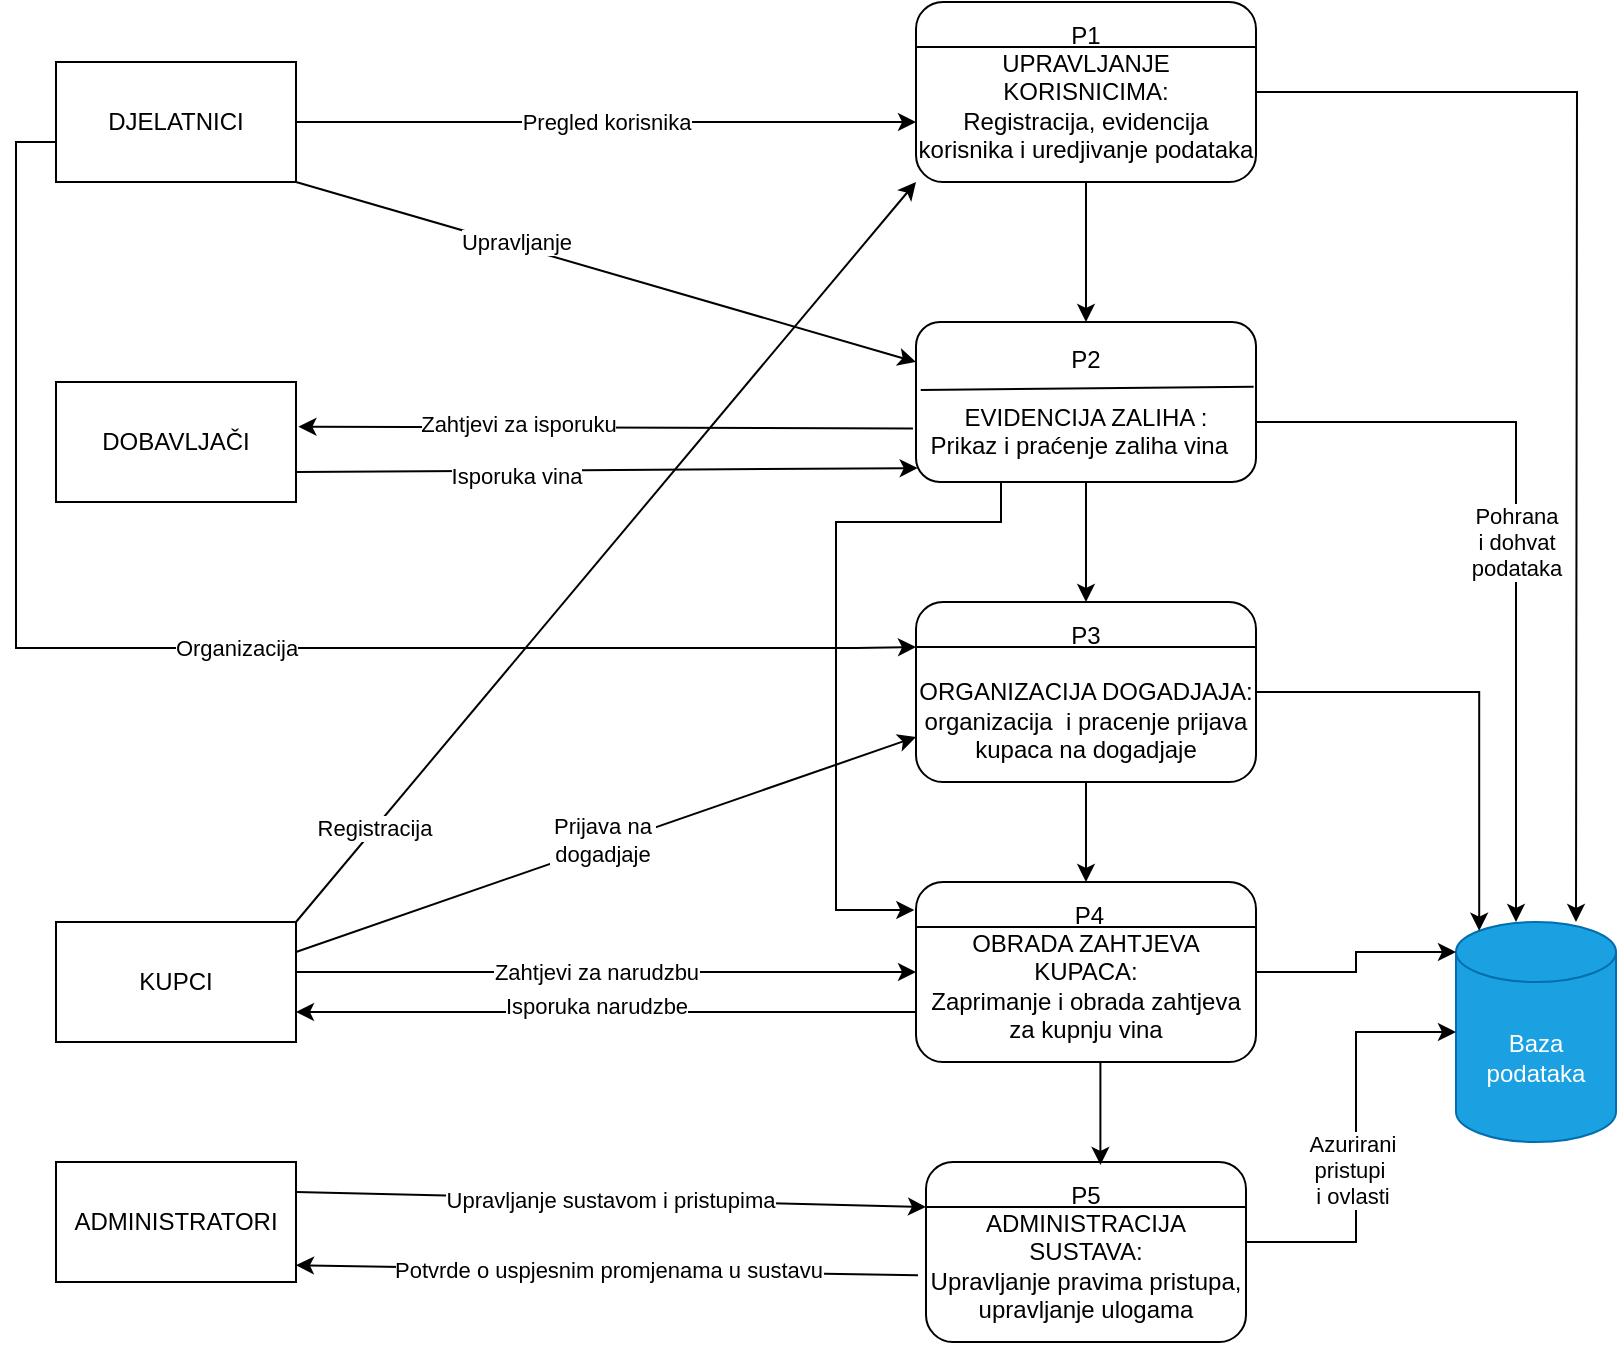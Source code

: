 <mxfile version="27.1.4">
  <diagram name="Page-2" id="rOO9O7J9hSaqb0xkYFkz">
    <mxGraphModel dx="1042" dy="527" grid="1" gridSize="10" guides="1" tooltips="1" connect="1" arrows="1" fold="1" page="1" pageScale="1" pageWidth="827" pageHeight="1169" math="0" shadow="0">
      <root>
        <mxCell id="0" />
        <mxCell id="1" parent="0" />
        <mxCell id="AYb-isKz4nac1UMFXbAt-7" value="Baza podataka" style="shape=cylinder3;whiteSpace=wrap;html=1;boundedLbl=1;backgroundOutline=1;size=15;fillColor=#1ba1e2;fontColor=#ffffff;strokeColor=#006EAF;" parent="1" vertex="1">
          <mxGeometry x="740" y="500" width="80" height="110" as="geometry" />
        </mxCell>
        <mxCell id="AYb-isKz4nac1UMFXbAt-10" value="P5&lt;div&gt;ADMINISTRACIJA SUSTAVA:&lt;/div&gt;&lt;div&gt;Upravljanje pravima pristupa, upravljanje ulogama&lt;/div&gt;" style="rounded=1;whiteSpace=wrap;html=1;" parent="1" vertex="1">
          <mxGeometry x="475" y="620" width="160" height="90" as="geometry" />
        </mxCell>
        <mxCell id="kQvsUAxqQk1yLXYZwZs7-1" style="edgeStyle=orthogonalEdgeStyle;rounded=0;orthogonalLoop=1;jettySize=auto;html=1;exitX=0;exitY=0.75;exitDx=0;exitDy=0;entryX=1;entryY=0.75;entryDx=0;entryDy=0;" parent="1" source="AYb-isKz4nac1UMFXbAt-11" target="AYb-isKz4nac1UMFXbAt-18" edge="1">
          <mxGeometry relative="1" as="geometry">
            <Array as="points">
              <mxPoint x="470" y="545" />
            </Array>
          </mxGeometry>
        </mxCell>
        <mxCell id="kQvsUAxqQk1yLXYZwZs7-2" value="Isporuka narudzbe" style="edgeLabel;html=1;align=center;verticalAlign=middle;resizable=0;points=[];" parent="kQvsUAxqQk1yLXYZwZs7-1" vertex="1" connectable="0">
          <mxGeometry x="0.322" y="-3" relative="1" as="geometry">
            <mxPoint x="44" as="offset" />
          </mxGeometry>
        </mxCell>
        <mxCell id="AYb-isKz4nac1UMFXbAt-11" value="&lt;div&gt;&amp;nbsp;P4&lt;/div&gt;&lt;div&gt;OBRADA ZAHTJEVA KUPACA:&lt;/div&gt;&lt;div&gt;Zaprimanje i obrada zahtjeva za kupnju vina&lt;/div&gt;" style="rounded=1;whiteSpace=wrap;html=1;" parent="1" vertex="1">
          <mxGeometry x="470" y="480" width="170" height="90" as="geometry" />
        </mxCell>
        <mxCell id="1DAzo3YN7i9run7a1Zh_-13" value="Pohrana&lt;div&gt;&amp;nbsp;i&amp;nbsp;&lt;span style=&quot;background-color: light-dark(#ffffff, var(--ge-dark-color, #121212)); color: light-dark(rgb(0, 0, 0), rgb(255, 255, 255));&quot;&gt;dohvat&amp;nbsp;&lt;/span&gt;&lt;div&gt;&lt;div&gt;podataka&lt;/div&gt;&lt;/div&gt;&lt;/div&gt;" style="edgeStyle=orthogonalEdgeStyle;rounded=0;orthogonalLoop=1;jettySize=auto;html=1;" parent="1" source="AYb-isKz4nac1UMFXbAt-12" target="AYb-isKz4nac1UMFXbAt-7" edge="1">
          <mxGeometry relative="1" as="geometry">
            <Array as="points">
              <mxPoint x="770" y="250" />
            </Array>
          </mxGeometry>
        </mxCell>
        <mxCell id="2_iROTSa1lZSY-p-BGl--7" style="edgeStyle=orthogonalEdgeStyle;rounded=0;orthogonalLoop=1;jettySize=auto;html=1;exitX=0.5;exitY=1;exitDx=0;exitDy=0;entryX=0.5;entryY=0;entryDx=0;entryDy=0;" parent="1" source="AYb-isKz4nac1UMFXbAt-12" target="2_iROTSa1lZSY-p-BGl--2" edge="1">
          <mxGeometry relative="1" as="geometry" />
        </mxCell>
        <mxCell id="AYb-isKz4nac1UMFXbAt-12" value="P2&lt;div&gt;&lt;br&gt;&lt;/div&gt;&lt;div&gt;EVIDENCIJA ZALIHA :&lt;/div&gt;&lt;div&gt;Prikaz i praćenje zaliha vina&amp;nbsp;&amp;nbsp;&lt;/div&gt;" style="rounded=1;whiteSpace=wrap;html=1;" parent="1" vertex="1">
          <mxGeometry x="470" y="200" width="170" height="80" as="geometry" />
        </mxCell>
        <mxCell id="AYb-isKz4nac1UMFXbAt-15" style="edgeStyle=orthogonalEdgeStyle;rounded=0;orthogonalLoop=1;jettySize=auto;html=1;exitX=0.5;exitY=1;exitDx=0;exitDy=0;" parent="1" source="AYb-isKz4nac1UMFXbAt-11" target="AYb-isKz4nac1UMFXbAt-11" edge="1">
          <mxGeometry relative="1" as="geometry" />
        </mxCell>
        <mxCell id="AYb-isKz4nac1UMFXbAt-16" value="DOBAVLJAČI" style="rounded=0;whiteSpace=wrap;html=1;" parent="1" vertex="1">
          <mxGeometry x="40" y="230" width="120" height="60" as="geometry" />
        </mxCell>
        <mxCell id="AYb-isKz4nac1UMFXbAt-17" value="ADMINISTRATORI" style="rounded=0;whiteSpace=wrap;html=1;" parent="1" vertex="1">
          <mxGeometry x="40" y="620" width="120" height="60" as="geometry" />
        </mxCell>
        <mxCell id="X2EJvij0L6XoEy5MmabA-5" value="Zahtjevi za narudzbu" style="edgeStyle=orthogonalEdgeStyle;rounded=0;orthogonalLoop=1;jettySize=auto;html=1;entryX=0;entryY=0.5;entryDx=0;entryDy=0;" parent="1" source="AYb-isKz4nac1UMFXbAt-18" target="AYb-isKz4nac1UMFXbAt-11" edge="1">
          <mxGeometry x="-0.032" relative="1" as="geometry">
            <mxPoint x="470" y="440" as="targetPoint" />
            <Array as="points">
              <mxPoint x="150" y="525" />
            </Array>
            <mxPoint as="offset" />
          </mxGeometry>
        </mxCell>
        <mxCell id="AYb-isKz4nac1UMFXbAt-18" value="KUPCI" style="rounded=0;whiteSpace=wrap;html=1;" parent="1" vertex="1">
          <mxGeometry x="40" y="500" width="120" height="60" as="geometry" />
        </mxCell>
        <mxCell id="sZ5t43tfDt6ROwvAIZj8-11" value="Organizacija" style="edgeStyle=orthogonalEdgeStyle;rounded=0;orthogonalLoop=1;jettySize=auto;html=1;entryX=0;entryY=0.25;entryDx=0;entryDy=0;exitX=0;exitY=0.75;exitDx=0;exitDy=0;" parent="1" source="AYb-isKz4nac1UMFXbAt-19" target="2_iROTSa1lZSY-p-BGl--2" edge="1">
          <mxGeometry x="0.066" y="1" relative="1" as="geometry">
            <Array as="points">
              <mxPoint x="40" y="110" />
              <mxPoint x="20" y="110" />
              <mxPoint x="20" y="363" />
              <mxPoint x="440" y="363" />
            </Array>
            <mxPoint x="470" y="220" as="targetPoint" />
            <mxPoint y="1" as="offset" />
          </mxGeometry>
        </mxCell>
        <mxCell id="AYb-isKz4nac1UMFXbAt-19" value="DJELATNICI" style="rounded=0;whiteSpace=wrap;html=1;" parent="1" vertex="1">
          <mxGeometry x="40" y="70" width="120" height="60" as="geometry" />
        </mxCell>
        <mxCell id="1DAzo3YN7i9run7a1Zh_-17" value="" style="edgeStyle=orthogonalEdgeStyle;rounded=0;orthogonalLoop=1;jettySize=auto;html=1;" parent="1" source="AYb-isKz4nac1UMFXbAt-21" target="AYb-isKz4nac1UMFXbAt-12" edge="1">
          <mxGeometry relative="1" as="geometry" />
        </mxCell>
        <mxCell id="2_iROTSa1lZSY-p-BGl--8" style="edgeStyle=orthogonalEdgeStyle;rounded=0;orthogonalLoop=1;jettySize=auto;html=1;exitX=1;exitY=0.5;exitDx=0;exitDy=0;" parent="1" source="AYb-isKz4nac1UMFXbAt-21" edge="1">
          <mxGeometry relative="1" as="geometry">
            <mxPoint x="660" y="85" as="sourcePoint" />
            <mxPoint x="800" y="500" as="targetPoint" />
          </mxGeometry>
        </mxCell>
        <mxCell id="AYb-isKz4nac1UMFXbAt-21" value="P1&lt;div&gt;&lt;span style=&quot;background-color: transparent; color: light-dark(rgb(0, 0, 0), rgb(255, 255, 255));&quot;&gt;UPRAVLJANJE KORISNICIMA:&lt;/span&gt;&lt;/div&gt;&lt;div&gt;Registracija, evidencija korisnika i uredjivanje podataka&lt;/div&gt;" style="rounded=1;whiteSpace=wrap;html=1;" parent="1" vertex="1">
          <mxGeometry x="470" y="40" width="170" height="90" as="geometry" />
        </mxCell>
        <mxCell id="1DAzo3YN7i9run7a1Zh_-14" value="" style="edgeStyle=orthogonalEdgeStyle;rounded=0;orthogonalLoop=1;jettySize=auto;html=1;entryX=0;entryY=0;entryDx=0;entryDy=15;entryPerimeter=0;" parent="1" source="AYb-isKz4nac1UMFXbAt-11" target="AYb-isKz4nac1UMFXbAt-7" edge="1">
          <mxGeometry relative="1" as="geometry" />
        </mxCell>
        <mxCell id="1DAzo3YN7i9run7a1Zh_-15" style="edgeStyle=orthogonalEdgeStyle;rounded=0;orthogonalLoop=1;jettySize=auto;html=1;entryX=0;entryY=0.5;entryDx=0;entryDy=0;entryPerimeter=0;" parent="1" source="AYb-isKz4nac1UMFXbAt-10" target="AYb-isKz4nac1UMFXbAt-7" edge="1">
          <mxGeometry relative="1" as="geometry">
            <Array as="points">
              <mxPoint x="690" y="660" />
              <mxPoint x="690" y="555" />
            </Array>
          </mxGeometry>
        </mxCell>
        <mxCell id="ykCZ91Tiy0JVU6pRaTfl-7" value="Azurirani&lt;div&gt;pristupi&amp;nbsp;&lt;/div&gt;&lt;div&gt;i ovlasti&lt;/div&gt;" style="edgeLabel;html=1;align=center;verticalAlign=middle;resizable=0;points=[];" parent="1DAzo3YN7i9run7a1Zh_-15" vertex="1" connectable="0">
          <mxGeometry x="-0.13" y="2" relative="1" as="geometry">
            <mxPoint as="offset" />
          </mxGeometry>
        </mxCell>
        <mxCell id="X2EJvij0L6XoEy5MmabA-3" value="Pregled korisnika" style="edgeStyle=orthogonalEdgeStyle;rounded=0;orthogonalLoop=1;jettySize=auto;html=1;" parent="1" source="AYb-isKz4nac1UMFXbAt-19" edge="1">
          <mxGeometry relative="1" as="geometry">
            <Array as="points">
              <mxPoint x="230" y="100" />
              <mxPoint x="230" y="100" />
            </Array>
            <mxPoint x="470" y="100" as="targetPoint" />
          </mxGeometry>
        </mxCell>
        <mxCell id="sZ5t43tfDt6ROwvAIZj8-9" value="Upravljanje sustavom i pristupima" style="endArrow=classic;html=1;rounded=0;exitX=1;exitY=0.25;exitDx=0;exitDy=0;entryX=0;entryY=0.25;entryDx=0;entryDy=0;" parent="1" source="AYb-isKz4nac1UMFXbAt-17" target="AYb-isKz4nac1UMFXbAt-10" edge="1">
          <mxGeometry width="50" height="50" relative="1" as="geometry">
            <mxPoint x="390" y="430" as="sourcePoint" />
            <mxPoint x="470" y="555" as="targetPoint" />
          </mxGeometry>
        </mxCell>
        <mxCell id="sZ5t43tfDt6ROwvAIZj8-10" value="Potvrde o uspjesnim promjenama u sustavu" style="endArrow=classic;html=1;rounded=0;exitX=-0.025;exitY=0.629;exitDx=0;exitDy=0;entryX=1;entryY=0.86;entryDx=0;entryDy=0;exitPerimeter=0;entryPerimeter=0;" parent="1" source="AYb-isKz4nac1UMFXbAt-10" target="AYb-isKz4nac1UMFXbAt-17" edge="1">
          <mxGeometry width="50" height="50" relative="1" as="geometry">
            <mxPoint x="390" y="430" as="sourcePoint" />
            <mxPoint x="160" y="595" as="targetPoint" />
          </mxGeometry>
        </mxCell>
        <mxCell id="ykCZ91Tiy0JVU6pRaTfl-1" value="" style="endArrow=none;html=1;rounded=0;exitX=0;exitY=0.25;exitDx=0;exitDy=0;entryX=1;entryY=0.25;entryDx=0;entryDy=0;" parent="1" source="AYb-isKz4nac1UMFXbAt-21" target="AYb-isKz4nac1UMFXbAt-21" edge="1">
          <mxGeometry width="50" height="50" relative="1" as="geometry">
            <mxPoint x="390" y="300" as="sourcePoint" />
            <mxPoint x="440" y="250" as="targetPoint" />
            <Array as="points" />
          </mxGeometry>
        </mxCell>
        <mxCell id="ykCZ91Tiy0JVU6pRaTfl-3" value="" style="endArrow=none;html=1;rounded=0;exitX=0.014;exitY=0.425;exitDx=0;exitDy=0;entryX=0.993;entryY=0.405;entryDx=0;entryDy=0;exitPerimeter=0;entryPerimeter=0;" parent="1" source="AYb-isKz4nac1UMFXbAt-12" target="AYb-isKz4nac1UMFXbAt-12" edge="1">
          <mxGeometry width="50" height="50" relative="1" as="geometry">
            <mxPoint x="390" y="300" as="sourcePoint" />
            <mxPoint x="440" y="250" as="targetPoint" />
          </mxGeometry>
        </mxCell>
        <mxCell id="ykCZ91Tiy0JVU6pRaTfl-5" value="" style="endArrow=none;html=1;rounded=0;exitX=0;exitY=0.25;exitDx=0;exitDy=0;entryX=1;entryY=0.25;entryDx=0;entryDy=0;" parent="1" source="AYb-isKz4nac1UMFXbAt-11" target="AYb-isKz4nac1UMFXbAt-11" edge="1">
          <mxGeometry width="50" height="50" relative="1" as="geometry">
            <mxPoint x="390" y="410" as="sourcePoint" />
            <mxPoint x="440" y="360" as="targetPoint" />
          </mxGeometry>
        </mxCell>
        <mxCell id="ykCZ91Tiy0JVU6pRaTfl-6" value="" style="endArrow=none;html=1;rounded=0;exitX=0;exitY=0.25;exitDx=0;exitDy=0;entryX=1;entryY=0.25;entryDx=0;entryDy=0;" parent="1" source="AYb-isKz4nac1UMFXbAt-10" target="AYb-isKz4nac1UMFXbAt-10" edge="1">
          <mxGeometry width="50" height="50" relative="1" as="geometry">
            <mxPoint x="390" y="410" as="sourcePoint" />
            <mxPoint x="440" y="360" as="targetPoint" />
          </mxGeometry>
        </mxCell>
        <mxCell id="ykCZ91Tiy0JVU6pRaTfl-8" value="" style="endArrow=classic;html=1;rounded=0;exitX=1;exitY=0.75;exitDx=0;exitDy=0;entryX=0.005;entryY=0.913;entryDx=0;entryDy=0;entryPerimeter=0;" parent="1" source="AYb-isKz4nac1UMFXbAt-16" target="AYb-isKz4nac1UMFXbAt-12" edge="1">
          <mxGeometry width="50" height="50" relative="1" as="geometry">
            <mxPoint x="390" y="380" as="sourcePoint" />
            <mxPoint x="440" y="330" as="targetPoint" />
          </mxGeometry>
        </mxCell>
        <mxCell id="ykCZ91Tiy0JVU6pRaTfl-12" value="Isporuka vina" style="edgeLabel;html=1;align=center;verticalAlign=middle;resizable=0;points=[];" parent="ykCZ91Tiy0JVU6pRaTfl-8" vertex="1" connectable="0">
          <mxGeometry x="-0.621" y="1" relative="1" as="geometry">
            <mxPoint x="51" y="3" as="offset" />
          </mxGeometry>
        </mxCell>
        <mxCell id="ykCZ91Tiy0JVU6pRaTfl-9" value="" style="endArrow=classic;html=1;rounded=0;exitX=-0.009;exitY=0.665;exitDx=0;exitDy=0;entryX=1.01;entryY=0.373;entryDx=0;entryDy=0;entryPerimeter=0;exitPerimeter=0;" parent="1" source="AYb-isKz4nac1UMFXbAt-12" target="AYb-isKz4nac1UMFXbAt-16" edge="1">
          <mxGeometry width="50" height="50" relative="1" as="geometry">
            <mxPoint x="390" y="380" as="sourcePoint" />
            <mxPoint x="440" y="330" as="targetPoint" />
            <Array as="points" />
          </mxGeometry>
        </mxCell>
        <mxCell id="ykCZ91Tiy0JVU6pRaTfl-11" value="Zahtjevi za isporuku" style="edgeLabel;html=1;align=center;verticalAlign=middle;resizable=0;points=[];" parent="ykCZ91Tiy0JVU6pRaTfl-9" vertex="1" connectable="0">
          <mxGeometry x="0.477" y="1" relative="1" as="geometry">
            <mxPoint x="29" y="-3" as="offset" />
          </mxGeometry>
        </mxCell>
        <mxCell id="2_iROTSa1lZSY-p-BGl--6" style="edgeStyle=orthogonalEdgeStyle;rounded=0;orthogonalLoop=1;jettySize=auto;html=1;exitX=0.5;exitY=1;exitDx=0;exitDy=0;entryX=0.5;entryY=0;entryDx=0;entryDy=0;" parent="1" source="2_iROTSa1lZSY-p-BGl--2" target="AYb-isKz4nac1UMFXbAt-11" edge="1">
          <mxGeometry relative="1" as="geometry" />
        </mxCell>
        <mxCell id="2_iROTSa1lZSY-p-BGl--2" value="P3&lt;div&gt;&lt;br&gt;&lt;div&gt;ORGANIZACIJA DOGADJAJA:&lt;/div&gt;&lt;div&gt;organizacija&amp;nbsp; i pracenje prijava kupaca na dogadjaje&lt;/div&gt;&lt;/div&gt;" style="rounded=1;whiteSpace=wrap;html=1;" parent="1" vertex="1">
          <mxGeometry x="470" y="340" width="170" height="90" as="geometry" />
        </mxCell>
        <mxCell id="2_iROTSa1lZSY-p-BGl--3" value="" style="endArrow=none;html=1;rounded=0;exitX=0;exitY=0.25;exitDx=0;exitDy=0;entryX=1;entryY=0.25;entryDx=0;entryDy=0;" parent="1" source="2_iROTSa1lZSY-p-BGl--2" target="2_iROTSa1lZSY-p-BGl--2" edge="1">
          <mxGeometry width="50" height="50" relative="1" as="geometry">
            <mxPoint x="390" y="470" as="sourcePoint" />
            <mxPoint x="440" y="420" as="targetPoint" />
          </mxGeometry>
        </mxCell>
        <mxCell id="2_iROTSa1lZSY-p-BGl--5" style="edgeStyle=orthogonalEdgeStyle;rounded=0;orthogonalLoop=1;jettySize=auto;html=1;exitX=0.5;exitY=1;exitDx=0;exitDy=0;entryX=0.545;entryY=0.016;entryDx=0;entryDy=0;entryPerimeter=0;" parent="1" source="AYb-isKz4nac1UMFXbAt-11" target="AYb-isKz4nac1UMFXbAt-10" edge="1">
          <mxGeometry relative="1" as="geometry">
            <Array as="points">
              <mxPoint x="562" y="570" />
            </Array>
          </mxGeometry>
        </mxCell>
        <mxCell id="2_iROTSa1lZSY-p-BGl--15" value="" style="endArrow=classic;html=1;rounded=0;exitX=1;exitY=0;exitDx=0;exitDy=0;entryX=0;entryY=1;entryDx=0;entryDy=0;" parent="1" source="AYb-isKz4nac1UMFXbAt-18" target="AYb-isKz4nac1UMFXbAt-21" edge="1">
          <mxGeometry width="50" height="50" relative="1" as="geometry">
            <mxPoint x="390" y="340" as="sourcePoint" />
            <mxPoint x="440" y="290" as="targetPoint" />
          </mxGeometry>
        </mxCell>
        <mxCell id="2_iROTSa1lZSY-p-BGl--16" value="Registracija" style="edgeLabel;html=1;align=center;verticalAlign=middle;resizable=0;points=[];" parent="2_iROTSa1lZSY-p-BGl--15" vertex="1" connectable="0">
          <mxGeometry x="-0.749" y="2" relative="1" as="geometry">
            <mxPoint x="1" as="offset" />
          </mxGeometry>
        </mxCell>
        <mxCell id="JDO8_jYlapjYQGS1jHot-1" value="" style="endArrow=classic;html=1;rounded=0;exitX=1;exitY=1;exitDx=0;exitDy=0;entryX=0;entryY=0.25;entryDx=0;entryDy=0;" parent="1" source="AYb-isKz4nac1UMFXbAt-19" target="AYb-isKz4nac1UMFXbAt-12" edge="1">
          <mxGeometry width="50" height="50" relative="1" as="geometry">
            <mxPoint x="390" y="300" as="sourcePoint" />
            <mxPoint x="440" y="250" as="targetPoint" />
          </mxGeometry>
        </mxCell>
        <mxCell id="JDO8_jYlapjYQGS1jHot-3" value="Upravljanje" style="edgeLabel;html=1;align=center;verticalAlign=middle;resizable=0;points=[];" parent="JDO8_jYlapjYQGS1jHot-1" vertex="1" connectable="0">
          <mxGeometry x="-0.537" y="-1" relative="1" as="geometry">
            <mxPoint x="38" y="8" as="offset" />
          </mxGeometry>
        </mxCell>
        <mxCell id="j1qpvT-zS04-1VIsWefI-2" value="" style="endArrow=classic;html=1;rounded=0;exitX=1;exitY=0.25;exitDx=0;exitDy=0;entryX=0;entryY=0.75;entryDx=0;entryDy=0;" parent="1" source="AYb-isKz4nac1UMFXbAt-18" target="2_iROTSa1lZSY-p-BGl--2" edge="1">
          <mxGeometry width="50" height="50" relative="1" as="geometry">
            <mxPoint x="390" y="470" as="sourcePoint" />
            <mxPoint x="440" y="420" as="targetPoint" />
          </mxGeometry>
        </mxCell>
        <mxCell id="j1qpvT-zS04-1VIsWefI-3" value="Prijava na&lt;div&gt;&amp;nbsp;dogadjaje&amp;nbsp;&lt;/div&gt;" style="edgeLabel;html=1;align=center;verticalAlign=middle;resizable=0;points=[];" parent="j1qpvT-zS04-1VIsWefI-2" vertex="1" connectable="0">
          <mxGeometry x="-0.01" y="3" relative="1" as="geometry">
            <mxPoint as="offset" />
          </mxGeometry>
        </mxCell>
        <mxCell id="BXiY5SKQpWcI5yTYuVvT-3" style="edgeStyle=orthogonalEdgeStyle;rounded=0;orthogonalLoop=1;jettySize=auto;html=1;exitX=0.25;exitY=1;exitDx=0;exitDy=0;entryX=-0.005;entryY=0.156;entryDx=0;entryDy=0;entryPerimeter=0;" parent="1" source="AYb-isKz4nac1UMFXbAt-12" target="AYb-isKz4nac1UMFXbAt-11" edge="1">
          <mxGeometry relative="1" as="geometry">
            <Array as="points">
              <mxPoint x="513" y="300" />
              <mxPoint x="430" y="300" />
              <mxPoint x="430" y="494" />
            </Array>
          </mxGeometry>
        </mxCell>
        <mxCell id="XvGjZKFM-QUv2mKngNi--1" style="edgeStyle=orthogonalEdgeStyle;rounded=0;orthogonalLoop=1;jettySize=auto;html=1;exitX=1;exitY=0.5;exitDx=0;exitDy=0;entryX=0.145;entryY=0;entryDx=0;entryDy=4.35;entryPerimeter=0;" parent="1" source="2_iROTSa1lZSY-p-BGl--2" target="AYb-isKz4nac1UMFXbAt-7" edge="1">
          <mxGeometry relative="1" as="geometry" />
        </mxCell>
      </root>
    </mxGraphModel>
  </diagram>
</mxfile>
